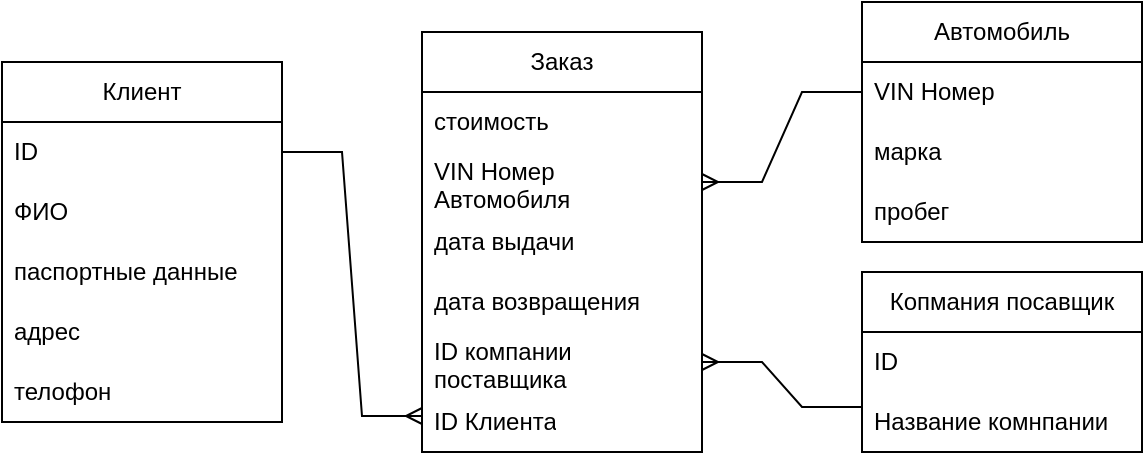 <mxfile version="25.0.3">
  <diagram name="Page-1" id="OdDhPHOq_osw4JTnYJxr">
    <mxGraphModel dx="1656" dy="420" grid="1" gridSize="10" guides="1" tooltips="1" connect="1" arrows="1" fold="1" page="1" pageScale="1" pageWidth="850" pageHeight="1100" math="0" shadow="0">
      <root>
        <mxCell id="0" />
        <mxCell id="1" parent="0" />
        <mxCell id="g6odTJcTjPg2fjjzDCUI-2" value="Клиент" style="swimlane;fontStyle=0;childLayout=stackLayout;horizontal=1;startSize=30;horizontalStack=0;resizeParent=1;resizeParentMax=0;resizeLast=0;collapsible=1;marginBottom=0;whiteSpace=wrap;html=1;" parent="1" vertex="1">
          <mxGeometry x="-200" y="315" width="140" height="180" as="geometry" />
        </mxCell>
        <mxCell id="Y1i5XmecLpunqciE9s5p-1" value="ID" style="text;strokeColor=none;fillColor=none;align=left;verticalAlign=middle;spacingLeft=4;spacingRight=4;overflow=hidden;points=[[0,0.5],[1,0.5]];portConstraint=eastwest;rotatable=0;whiteSpace=wrap;html=1;" vertex="1" parent="g6odTJcTjPg2fjjzDCUI-2">
          <mxGeometry y="30" width="140" height="30" as="geometry" />
        </mxCell>
        <mxCell id="g6odTJcTjPg2fjjzDCUI-3" value="ФИО" style="text;strokeColor=none;fillColor=none;align=left;verticalAlign=middle;spacingLeft=4;spacingRight=4;overflow=hidden;points=[[0,0.5],[1,0.5]];portConstraint=eastwest;rotatable=0;whiteSpace=wrap;html=1;" parent="g6odTJcTjPg2fjjzDCUI-2" vertex="1">
          <mxGeometry y="60" width="140" height="30" as="geometry" />
        </mxCell>
        <mxCell id="g6odTJcTjPg2fjjzDCUI-4" value="паспортные данные" style="text;strokeColor=none;fillColor=none;align=left;verticalAlign=middle;spacingLeft=4;spacingRight=4;overflow=hidden;points=[[0,0.5],[1,0.5]];portConstraint=eastwest;rotatable=0;whiteSpace=wrap;html=1;" parent="g6odTJcTjPg2fjjzDCUI-2" vertex="1">
          <mxGeometry y="90" width="140" height="30" as="geometry" />
        </mxCell>
        <mxCell id="g6odTJcTjPg2fjjzDCUI-5" value="адрес" style="text;strokeColor=none;fillColor=none;align=left;verticalAlign=middle;spacingLeft=4;spacingRight=4;overflow=hidden;points=[[0,0.5],[1,0.5]];portConstraint=eastwest;rotatable=0;whiteSpace=wrap;html=1;" parent="g6odTJcTjPg2fjjzDCUI-2" vertex="1">
          <mxGeometry y="120" width="140" height="30" as="geometry" />
        </mxCell>
        <mxCell id="g6odTJcTjPg2fjjzDCUI-6" value="телофон" style="text;strokeColor=none;fillColor=none;align=left;verticalAlign=middle;spacingLeft=4;spacingRight=4;overflow=hidden;points=[[0,0.5],[1,0.5]];portConstraint=eastwest;rotatable=0;whiteSpace=wrap;html=1;" parent="g6odTJcTjPg2fjjzDCUI-2" vertex="1">
          <mxGeometry y="150" width="140" height="30" as="geometry" />
        </mxCell>
        <mxCell id="g6odTJcTjPg2fjjzDCUI-8" value="Заказ" style="swimlane;fontStyle=0;childLayout=stackLayout;horizontal=1;startSize=30;horizontalStack=0;resizeParent=1;resizeParentMax=0;resizeLast=0;collapsible=1;marginBottom=0;whiteSpace=wrap;html=1;" parent="1" vertex="1">
          <mxGeometry x="10" y="300" width="140" height="210" as="geometry" />
        </mxCell>
        <mxCell id="g6odTJcTjPg2fjjzDCUI-9" value="стоимость" style="text;strokeColor=none;fillColor=none;align=left;verticalAlign=middle;spacingLeft=4;spacingRight=4;overflow=hidden;points=[[0,0.5],[1,0.5]];portConstraint=eastwest;rotatable=0;whiteSpace=wrap;html=1;" parent="g6odTJcTjPg2fjjzDCUI-8" vertex="1">
          <mxGeometry y="30" width="140" height="30" as="geometry" />
        </mxCell>
        <mxCell id="g6odTJcTjPg2fjjzDCUI-10" value="VIN Номер Автомобиля" style="text;strokeColor=none;fillColor=none;align=left;verticalAlign=middle;spacingLeft=4;spacingRight=4;overflow=hidden;points=[[0,0.5],[1,0.5]];portConstraint=eastwest;rotatable=0;whiteSpace=wrap;html=1;" parent="g6odTJcTjPg2fjjzDCUI-8" vertex="1">
          <mxGeometry y="60" width="140" height="30" as="geometry" />
        </mxCell>
        <mxCell id="g6odTJcTjPg2fjjzDCUI-17" value="дата выдачи" style="text;strokeColor=none;fillColor=none;align=left;verticalAlign=middle;spacingLeft=4;spacingRight=4;overflow=hidden;points=[[0,0.5],[1,0.5]];portConstraint=eastwest;rotatable=0;whiteSpace=wrap;html=1;" parent="g6odTJcTjPg2fjjzDCUI-8" vertex="1">
          <mxGeometry y="90" width="140" height="30" as="geometry" />
        </mxCell>
        <mxCell id="g6odTJcTjPg2fjjzDCUI-18" value="дата возвращения" style="text;strokeColor=none;fillColor=none;align=left;verticalAlign=middle;spacingLeft=4;spacingRight=4;overflow=hidden;points=[[0,0.5],[1,0.5]];portConstraint=eastwest;rotatable=0;whiteSpace=wrap;html=1;" parent="g6odTJcTjPg2fjjzDCUI-8" vertex="1">
          <mxGeometry y="120" width="140" height="30" as="geometry" />
        </mxCell>
        <mxCell id="g6odTJcTjPg2fjjzDCUI-16" value="ID компании поставщика" style="text;strokeColor=none;fillColor=none;align=left;verticalAlign=middle;spacingLeft=4;spacingRight=4;overflow=hidden;points=[[0,0.5],[1,0.5]];portConstraint=eastwest;rotatable=0;whiteSpace=wrap;html=1;" parent="g6odTJcTjPg2fjjzDCUI-8" vertex="1">
          <mxGeometry y="150" width="140" height="30" as="geometry" />
        </mxCell>
        <mxCell id="g6odTJcTjPg2fjjzDCUI-21" value="ID Клиента" style="text;strokeColor=none;fillColor=none;align=left;verticalAlign=middle;spacingLeft=4;spacingRight=4;overflow=hidden;points=[[0,0.5],[1,0.5]];portConstraint=eastwest;rotatable=0;whiteSpace=wrap;html=1;" parent="g6odTJcTjPg2fjjzDCUI-8" vertex="1">
          <mxGeometry y="180" width="140" height="30" as="geometry" />
        </mxCell>
        <mxCell id="g6odTJcTjPg2fjjzDCUI-13" value="Автомобиль" style="swimlane;fontStyle=0;childLayout=stackLayout;horizontal=1;startSize=30;horizontalStack=0;resizeParent=1;resizeParentMax=0;resizeLast=0;collapsible=1;marginBottom=0;whiteSpace=wrap;html=1;" parent="1" vertex="1">
          <mxGeometry x="230" y="285" width="140" height="120" as="geometry" />
        </mxCell>
        <mxCell id="g6odTJcTjPg2fjjzDCUI-14" value="VIN Номер" style="text;strokeColor=none;fillColor=none;align=left;verticalAlign=middle;spacingLeft=4;spacingRight=4;overflow=hidden;points=[[0,0.5],[1,0.5]];portConstraint=eastwest;rotatable=0;whiteSpace=wrap;html=1;" parent="g6odTJcTjPg2fjjzDCUI-13" vertex="1">
          <mxGeometry y="30" width="140" height="30" as="geometry" />
        </mxCell>
        <mxCell id="g6odTJcTjPg2fjjzDCUI-15" value="марка" style="text;strokeColor=none;fillColor=none;align=left;verticalAlign=middle;spacingLeft=4;spacingRight=4;overflow=hidden;points=[[0,0.5],[1,0.5]];portConstraint=eastwest;rotatable=0;whiteSpace=wrap;html=1;" parent="g6odTJcTjPg2fjjzDCUI-13" vertex="1">
          <mxGeometry y="60" width="140" height="30" as="geometry" />
        </mxCell>
        <mxCell id="g6odTJcTjPg2fjjzDCUI-22" value="пробег" style="text;strokeColor=none;fillColor=none;align=left;verticalAlign=middle;spacingLeft=4;spacingRight=4;overflow=hidden;points=[[0,0.5],[1,0.5]];portConstraint=eastwest;rotatable=0;whiteSpace=wrap;html=1;" parent="g6odTJcTjPg2fjjzDCUI-13" vertex="1">
          <mxGeometry y="90" width="140" height="30" as="geometry" />
        </mxCell>
        <mxCell id="g6odTJcTjPg2fjjzDCUI-27" value="Копмания посавщик" style="swimlane;fontStyle=0;childLayout=stackLayout;horizontal=1;startSize=30;horizontalStack=0;resizeParent=1;resizeParentMax=0;resizeLast=0;collapsible=1;marginBottom=0;whiteSpace=wrap;html=1;" parent="1" vertex="1">
          <mxGeometry x="230" y="420" width="140" height="90" as="geometry" />
        </mxCell>
        <mxCell id="Y1i5XmecLpunqciE9s5p-2" value="ID" style="text;strokeColor=none;fillColor=none;align=left;verticalAlign=middle;spacingLeft=4;spacingRight=4;overflow=hidden;points=[[0,0.5],[1,0.5]];portConstraint=eastwest;rotatable=0;whiteSpace=wrap;html=1;" vertex="1" parent="g6odTJcTjPg2fjjzDCUI-27">
          <mxGeometry y="30" width="140" height="30" as="geometry" />
        </mxCell>
        <mxCell id="SSbxhT8ISk1X6WmNPG9--3" value="Название комнпании" style="text;strokeColor=none;fillColor=none;align=left;verticalAlign=middle;spacingLeft=4;spacingRight=4;overflow=hidden;points=[[0,0.5],[1,0.5]];portConstraint=eastwest;rotatable=0;whiteSpace=wrap;html=1;" parent="g6odTJcTjPg2fjjzDCUI-27" vertex="1">
          <mxGeometry y="60" width="140" height="30" as="geometry" />
        </mxCell>
        <mxCell id="g6odTJcTjPg2fjjzDCUI-41" value="" style="edgeStyle=entityRelationEdgeStyle;fontSize=12;html=1;endArrow=ERmany;rounded=0;exitX=1;exitY=0.5;exitDx=0;exitDy=0;entryX=0.001;entryY=0.095;entryDx=0;entryDy=0;entryPerimeter=0;" parent="1" source="Y1i5XmecLpunqciE9s5p-1" edge="1">
          <mxGeometry width="100" height="100" relative="1" as="geometry">
            <mxPoint x="-78.18" y="549.6" as="sourcePoint" />
            <mxPoint x="10.0" y="492.0" as="targetPoint" />
            <Array as="points">
              <mxPoint x="139.86" y="342.05" />
              <mxPoint x="79.86" y="362.05" />
              <mxPoint x="89.86" y="422.05" />
              <mxPoint x="109.86" y="412.05" />
              <mxPoint x="159.86" y="292.05" />
              <mxPoint x="159.86" y="432.05" />
            </Array>
          </mxGeometry>
        </mxCell>
        <mxCell id="g6odTJcTjPg2fjjzDCUI-43" value="" style="edgeStyle=entityRelationEdgeStyle;fontSize=12;html=1;endArrow=ERmany;rounded=0;entryX=1;entryY=0.5;entryDx=0;entryDy=0;exitX=0;exitY=0.5;exitDx=0;exitDy=0;" parent="1" source="g6odTJcTjPg2fjjzDCUI-14" target="g6odTJcTjPg2fjjzDCUI-10" edge="1">
          <mxGeometry width="100" height="100" relative="1" as="geometry">
            <mxPoint x="180" y="280" as="sourcePoint" />
            <mxPoint x="280" y="180" as="targetPoint" />
          </mxGeometry>
        </mxCell>
        <mxCell id="g6odTJcTjPg2fjjzDCUI-46" value="" style="edgeStyle=entityRelationEdgeStyle;fontSize=12;html=1;endArrow=ERmany;rounded=0;exitX=0;exitY=0.75;exitDx=0;exitDy=0;" parent="1" source="g6odTJcTjPg2fjjzDCUI-27" target="g6odTJcTjPg2fjjzDCUI-16" edge="1">
          <mxGeometry width="100" height="100" relative="1" as="geometry">
            <mxPoint x="149.16" y="508.1" as="sourcePoint" />
            <mxPoint x="480" y="230" as="targetPoint" />
          </mxGeometry>
        </mxCell>
      </root>
    </mxGraphModel>
  </diagram>
</mxfile>
